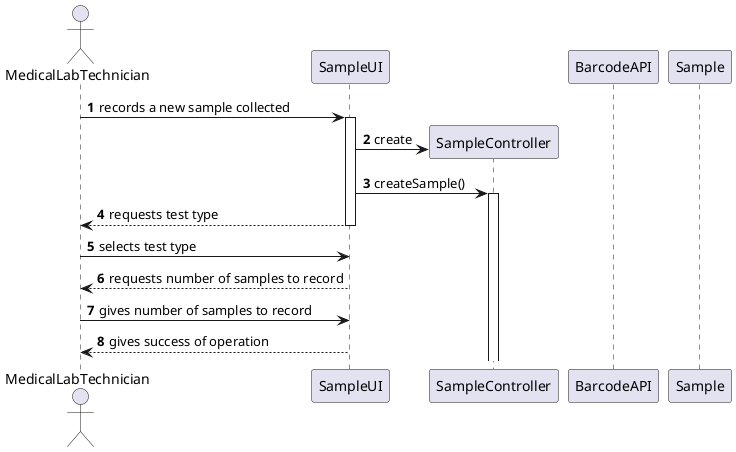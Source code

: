 @startuml

autonumber

actor MedicalLabTechnician as mlt
participant SampleUI as UI
participant SampleController as Controller
participant BarcodeAPI as API
participant Sample


mlt -> UI: records a new sample collected
activate UI
create Controller
UI -> Controller : create
UI -> Controller : createSample()
activate Controller
UI --> mlt: requests test type
deactivate UI
mlt -> UI: selects test type
UI --> mlt: requests number of samples to record
mlt -> UI: gives number of samples to record
UI --> mlt: gives success of operation
@enduml
